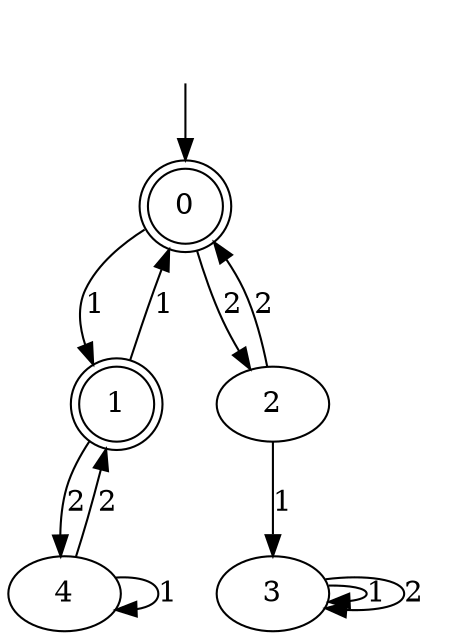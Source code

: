 digraph dfa_size_5_inputs_2_2 {
0 [label=0, shape=doublecircle];
1 [label=1, shape=doublecircle];
2 [label=2];
3 [label=3];
4 [label=4];
0 -> 1  [label=1];
0 -> 2  [label=2];
1 -> 0  [label=1];
1 -> 4  [label=2];
2 -> 3  [label=1];
2 -> 0  [label=2];
3 -> 3  [label=1];
3 -> 3  [label=2];
4 -> 4  [label=1];
4 -> 1  [label=2];
__start0 [label="", shape=none];
__start0 -> 0  [label=""];
}
